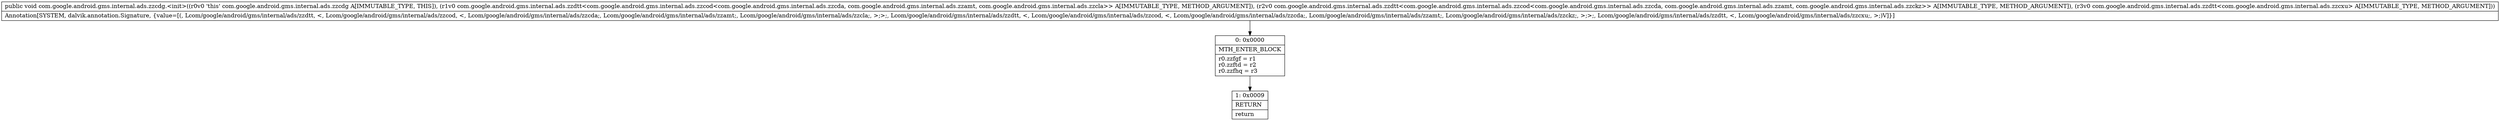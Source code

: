 digraph "CFG forcom.google.android.gms.internal.ads.zzcdg.\<init\>(Lcom\/google\/android\/gms\/internal\/ads\/zzdtt;Lcom\/google\/android\/gms\/internal\/ads\/zzdtt;Lcom\/google\/android\/gms\/internal\/ads\/zzdtt;)V" {
Node_0 [shape=record,label="{0\:\ 0x0000|MTH_ENTER_BLOCK\l|r0.zzfgf = r1\lr0.zzftd = r2\lr0.zzfhq = r3\l}"];
Node_1 [shape=record,label="{1\:\ 0x0009|RETURN\l|return\l}"];
MethodNode[shape=record,label="{public void com.google.android.gms.internal.ads.zzcdg.\<init\>((r0v0 'this' com.google.android.gms.internal.ads.zzcdg A[IMMUTABLE_TYPE, THIS]), (r1v0 com.google.android.gms.internal.ads.zzdtt\<com.google.android.gms.internal.ads.zzcod\<com.google.android.gms.internal.ads.zzcda, com.google.android.gms.internal.ads.zzamt, com.google.android.gms.internal.ads.zzcla\>\> A[IMMUTABLE_TYPE, METHOD_ARGUMENT]), (r2v0 com.google.android.gms.internal.ads.zzdtt\<com.google.android.gms.internal.ads.zzcod\<com.google.android.gms.internal.ads.zzcda, com.google.android.gms.internal.ads.zzamt, com.google.android.gms.internal.ads.zzckz\>\> A[IMMUTABLE_TYPE, METHOD_ARGUMENT]), (r3v0 com.google.android.gms.internal.ads.zzdtt\<com.google.android.gms.internal.ads.zzcxu\> A[IMMUTABLE_TYPE, METHOD_ARGUMENT]))  | Annotation[SYSTEM, dalvik.annotation.Signature, \{value=[(, Lcom\/google\/android\/gms\/internal\/ads\/zzdtt, \<, Lcom\/google\/android\/gms\/internal\/ads\/zzcod, \<, Lcom\/google\/android\/gms\/internal\/ads\/zzcda;, Lcom\/google\/android\/gms\/internal\/ads\/zzamt;, Lcom\/google\/android\/gms\/internal\/ads\/zzcla;, \>;\>;, Lcom\/google\/android\/gms\/internal\/ads\/zzdtt, \<, Lcom\/google\/android\/gms\/internal\/ads\/zzcod, \<, Lcom\/google\/android\/gms\/internal\/ads\/zzcda;, Lcom\/google\/android\/gms\/internal\/ads\/zzamt;, Lcom\/google\/android\/gms\/internal\/ads\/zzckz;, \>;\>;, Lcom\/google\/android\/gms\/internal\/ads\/zzdtt, \<, Lcom\/google\/android\/gms\/internal\/ads\/zzcxu;, \>;)V]\}]\l}"];
MethodNode -> Node_0;
Node_0 -> Node_1;
}

